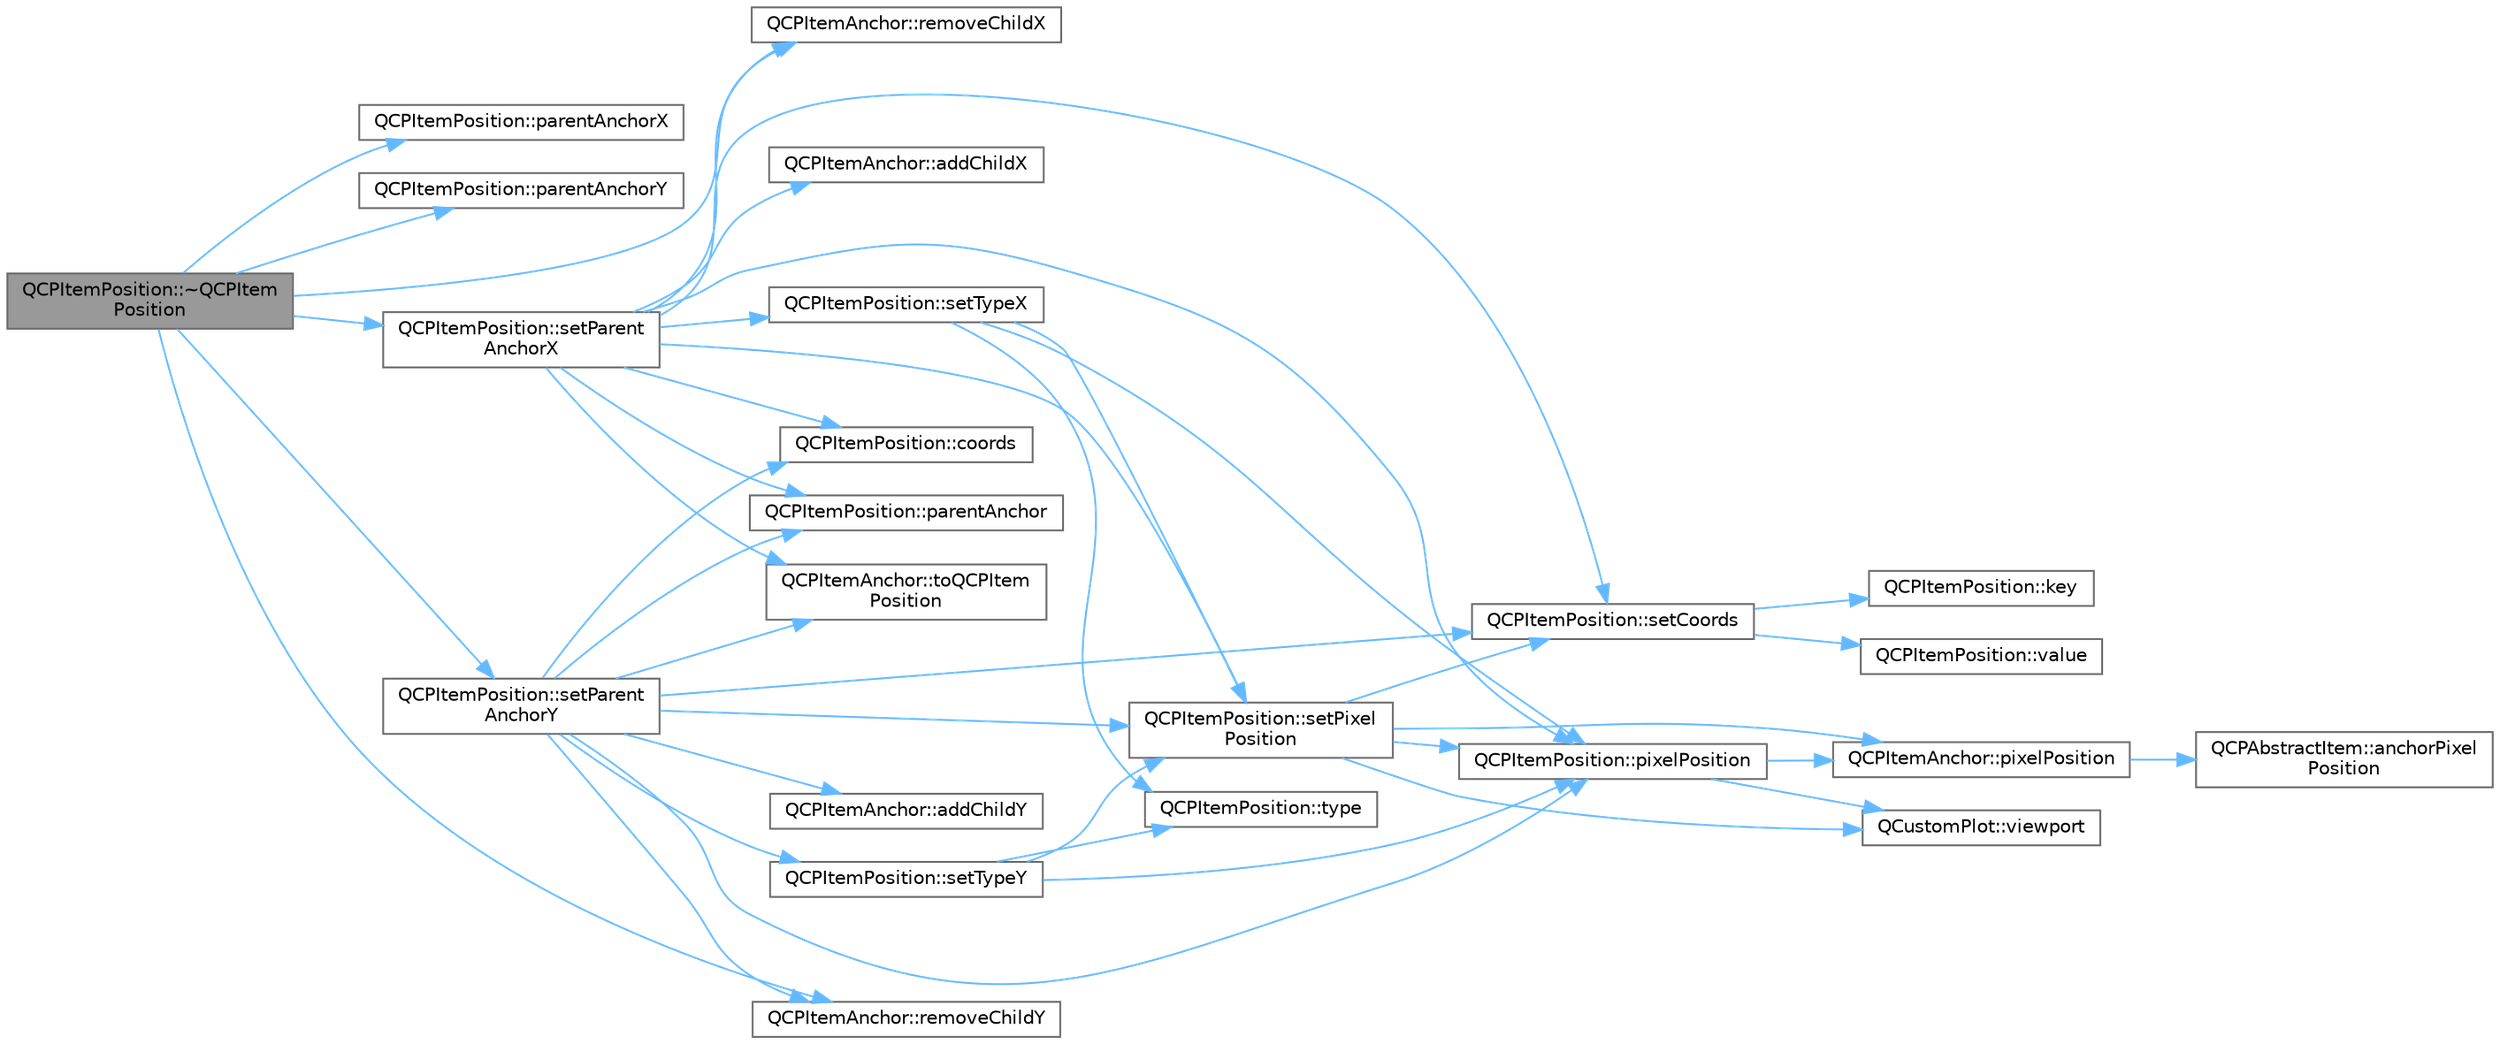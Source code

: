 digraph "QCPItemPosition::~QCPItemPosition"
{
 // LATEX_PDF_SIZE
  bgcolor="transparent";
  edge [fontname=Helvetica,fontsize=10,labelfontname=Helvetica,labelfontsize=10];
  node [fontname=Helvetica,fontsize=10,shape=box,height=0.2,width=0.4];
  rankdir="LR";
  Node1 [label="QCPItemPosition::~QCPItem\lPosition",height=0.2,width=0.4,color="gray40", fillcolor="grey60", style="filled", fontcolor="black",tooltip=" "];
  Node1 -> Node2 [color="steelblue1",style="solid"];
  Node2 [label="QCPItemPosition::parentAnchorX",height=0.2,width=0.4,color="grey40", fillcolor="white", style="filled",URL="$class_q_c_p_item_position.html#afd6993258e88255a6b5e82e98df40d6a",tooltip=" "];
  Node1 -> Node3 [color="steelblue1",style="solid"];
  Node3 [label="QCPItemPosition::parentAnchorY",height=0.2,width=0.4,color="grey40", fillcolor="white", style="filled",URL="$class_q_c_p_item_position.html#a5151572d157fd475c9b2bc9b9df6595b",tooltip=" "];
  Node1 -> Node4 [color="steelblue1",style="solid"];
  Node4 [label="QCPItemAnchor::removeChildX",height=0.2,width=0.4,color="grey40", fillcolor="white", style="filled",URL="$class_q_c_p_item_anchor.html#a230b1d494cda63458e289bbe1b642599",tooltip=" "];
  Node1 -> Node5 [color="steelblue1",style="solid"];
  Node5 [label="QCPItemAnchor::removeChildY",height=0.2,width=0.4,color="grey40", fillcolor="white", style="filled",URL="$class_q_c_p_item_anchor.html#aa2394911d8fff3bd958b9f4f1994b64d",tooltip=" "];
  Node1 -> Node6 [color="steelblue1",style="solid"];
  Node6 [label="QCPItemPosition::setParent\lAnchorX",height=0.2,width=0.4,color="grey40", fillcolor="white", style="filled",URL="$class_q_c_p_item_position.html#add71461a973927c74e42179480916d9c",tooltip=" "];
  Node6 -> Node7 [color="steelblue1",style="solid"];
  Node7 [label="QCPItemAnchor::addChildX",height=0.2,width=0.4,color="grey40", fillcolor="white", style="filled",URL="$class_q_c_p_item_anchor.html#aef15daa640debfb11b0aeaa2116c6fbc",tooltip=" "];
  Node6 -> Node8 [color="steelblue1",style="solid"];
  Node8 [label="QCPItemPosition::coords",height=0.2,width=0.4,color="grey40", fillcolor="white", style="filled",URL="$class_q_c_p_item_position.html#aa4ecf5b04c67049c05d37619e090820b",tooltip=" "];
  Node6 -> Node9 [color="steelblue1",style="solid"];
  Node9 [label="QCPItemPosition::parentAnchor",height=0.2,width=0.4,color="grey40", fillcolor="white", style="filled",URL="$class_q_c_p_item_position.html#a0a87f9dce1af6cc9b510785991bcf1c6",tooltip=" "];
  Node6 -> Node10 [color="steelblue1",style="solid"];
  Node10 [label="QCPItemPosition::pixelPosition",height=0.2,width=0.4,color="grey40", fillcolor="white", style="filled",URL="$class_q_c_p_item_position.html#a8be9a4787635433edecc75164beb748d",tooltip=" "];
  Node10 -> Node11 [color="steelblue1",style="solid"];
  Node11 [label="QCPItemAnchor::pixelPosition",height=0.2,width=0.4,color="grey40", fillcolor="white", style="filled",URL="$class_q_c_p_item_anchor.html#a06dcfb7220d26eee93eef56ae66582cb",tooltip=" "];
  Node11 -> Node12 [color="steelblue1",style="solid"];
  Node12 [label="QCPAbstractItem::anchorPixel\lPosition",height=0.2,width=0.4,color="grey40", fillcolor="white", style="filled",URL="$class_q_c_p_abstract_item.html#ada5bad4e1196c4fc0d0d12328e24b8f2",tooltip=" "];
  Node10 -> Node13 [color="steelblue1",style="solid"];
  Node13 [label="QCustomPlot::viewport",height=0.2,width=0.4,color="grey40", fillcolor="white", style="filled",URL="$class_q_custom_plot.html#a19842409b18f556b256d05e97fffc670",tooltip=" "];
  Node6 -> Node4 [color="steelblue1",style="solid"];
  Node6 -> Node14 [color="steelblue1",style="solid"];
  Node14 [label="QCPItemPosition::setCoords",height=0.2,width=0.4,color="grey40", fillcolor="white", style="filled",URL="$class_q_c_p_item_position.html#aa988ba4e87ab684c9021017dcaba945f",tooltip=" "];
  Node14 -> Node15 [color="steelblue1",style="solid"];
  Node15 [label="QCPItemPosition::key",height=0.2,width=0.4,color="grey40", fillcolor="white", style="filled",URL="$class_q_c_p_item_position.html#a6fc519f1b73722a8d0cff7d4d647407e",tooltip=" "];
  Node14 -> Node16 [color="steelblue1",style="solid"];
  Node16 [label="QCPItemPosition::value",height=0.2,width=0.4,color="grey40", fillcolor="white", style="filled",URL="$class_q_c_p_item_position.html#acfcf86f840a7366a4299bff593d5d636",tooltip=" "];
  Node6 -> Node17 [color="steelblue1",style="solid"];
  Node17 [label="QCPItemPosition::setPixel\lPosition",height=0.2,width=0.4,color="grey40", fillcolor="white", style="filled",URL="$class_q_c_p_item_position.html#a8d4f858f2089973967cf9cb81970ef0a",tooltip=" "];
  Node17 -> Node11 [color="steelblue1",style="solid"];
  Node17 -> Node10 [color="steelblue1",style="solid"];
  Node17 -> Node14 [color="steelblue1",style="solid"];
  Node17 -> Node13 [color="steelblue1",style="solid"];
  Node6 -> Node18 [color="steelblue1",style="solid"];
  Node18 [label="QCPItemPosition::setTypeX",height=0.2,width=0.4,color="grey40", fillcolor="white", style="filled",URL="$class_q_c_p_item_position.html#a2113b2351d6d00457fb3559a4e20c3ea",tooltip=" "];
  Node18 -> Node10 [color="steelblue1",style="solid"];
  Node18 -> Node17 [color="steelblue1",style="solid"];
  Node18 -> Node19 [color="steelblue1",style="solid"];
  Node19 [label="QCPItemPosition::type",height=0.2,width=0.4,color="grey40", fillcolor="white", style="filled",URL="$class_q_c_p_item_position.html#abfd74d86bd799306ce0295ffe433bdfc",tooltip=" "];
  Node6 -> Node20 [color="steelblue1",style="solid"];
  Node20 [label="QCPItemAnchor::toQCPItem\lPosition",height=0.2,width=0.4,color="grey40", fillcolor="white", style="filled",URL="$class_q_c_p_item_anchor.html#ac54b20120669950255a63587193dbb86",tooltip=" "];
  Node1 -> Node21 [color="steelblue1",style="solid"];
  Node21 [label="QCPItemPosition::setParent\lAnchorY",height=0.2,width=0.4,color="grey40", fillcolor="white", style="filled",URL="$class_q_c_p_item_position.html#add5ec1db9d19cec58a3b5c9e0a0c3f9d",tooltip=" "];
  Node21 -> Node22 [color="steelblue1",style="solid"];
  Node22 [label="QCPItemAnchor::addChildY",height=0.2,width=0.4,color="grey40", fillcolor="white", style="filled",URL="$class_q_c_p_item_anchor.html#af05dc56f24536f0c7a9a0f57b58cea67",tooltip=" "];
  Node21 -> Node8 [color="steelblue1",style="solid"];
  Node21 -> Node9 [color="steelblue1",style="solid"];
  Node21 -> Node10 [color="steelblue1",style="solid"];
  Node21 -> Node5 [color="steelblue1",style="solid"];
  Node21 -> Node14 [color="steelblue1",style="solid"];
  Node21 -> Node17 [color="steelblue1",style="solid"];
  Node21 -> Node23 [color="steelblue1",style="solid"];
  Node23 [label="QCPItemPosition::setTypeY",height=0.2,width=0.4,color="grey40", fillcolor="white", style="filled",URL="$class_q_c_p_item_position.html#ac2a454aa5a54c1615c50686601ec4510",tooltip=" "];
  Node23 -> Node10 [color="steelblue1",style="solid"];
  Node23 -> Node17 [color="steelblue1",style="solid"];
  Node23 -> Node19 [color="steelblue1",style="solid"];
  Node21 -> Node20 [color="steelblue1",style="solid"];
}
